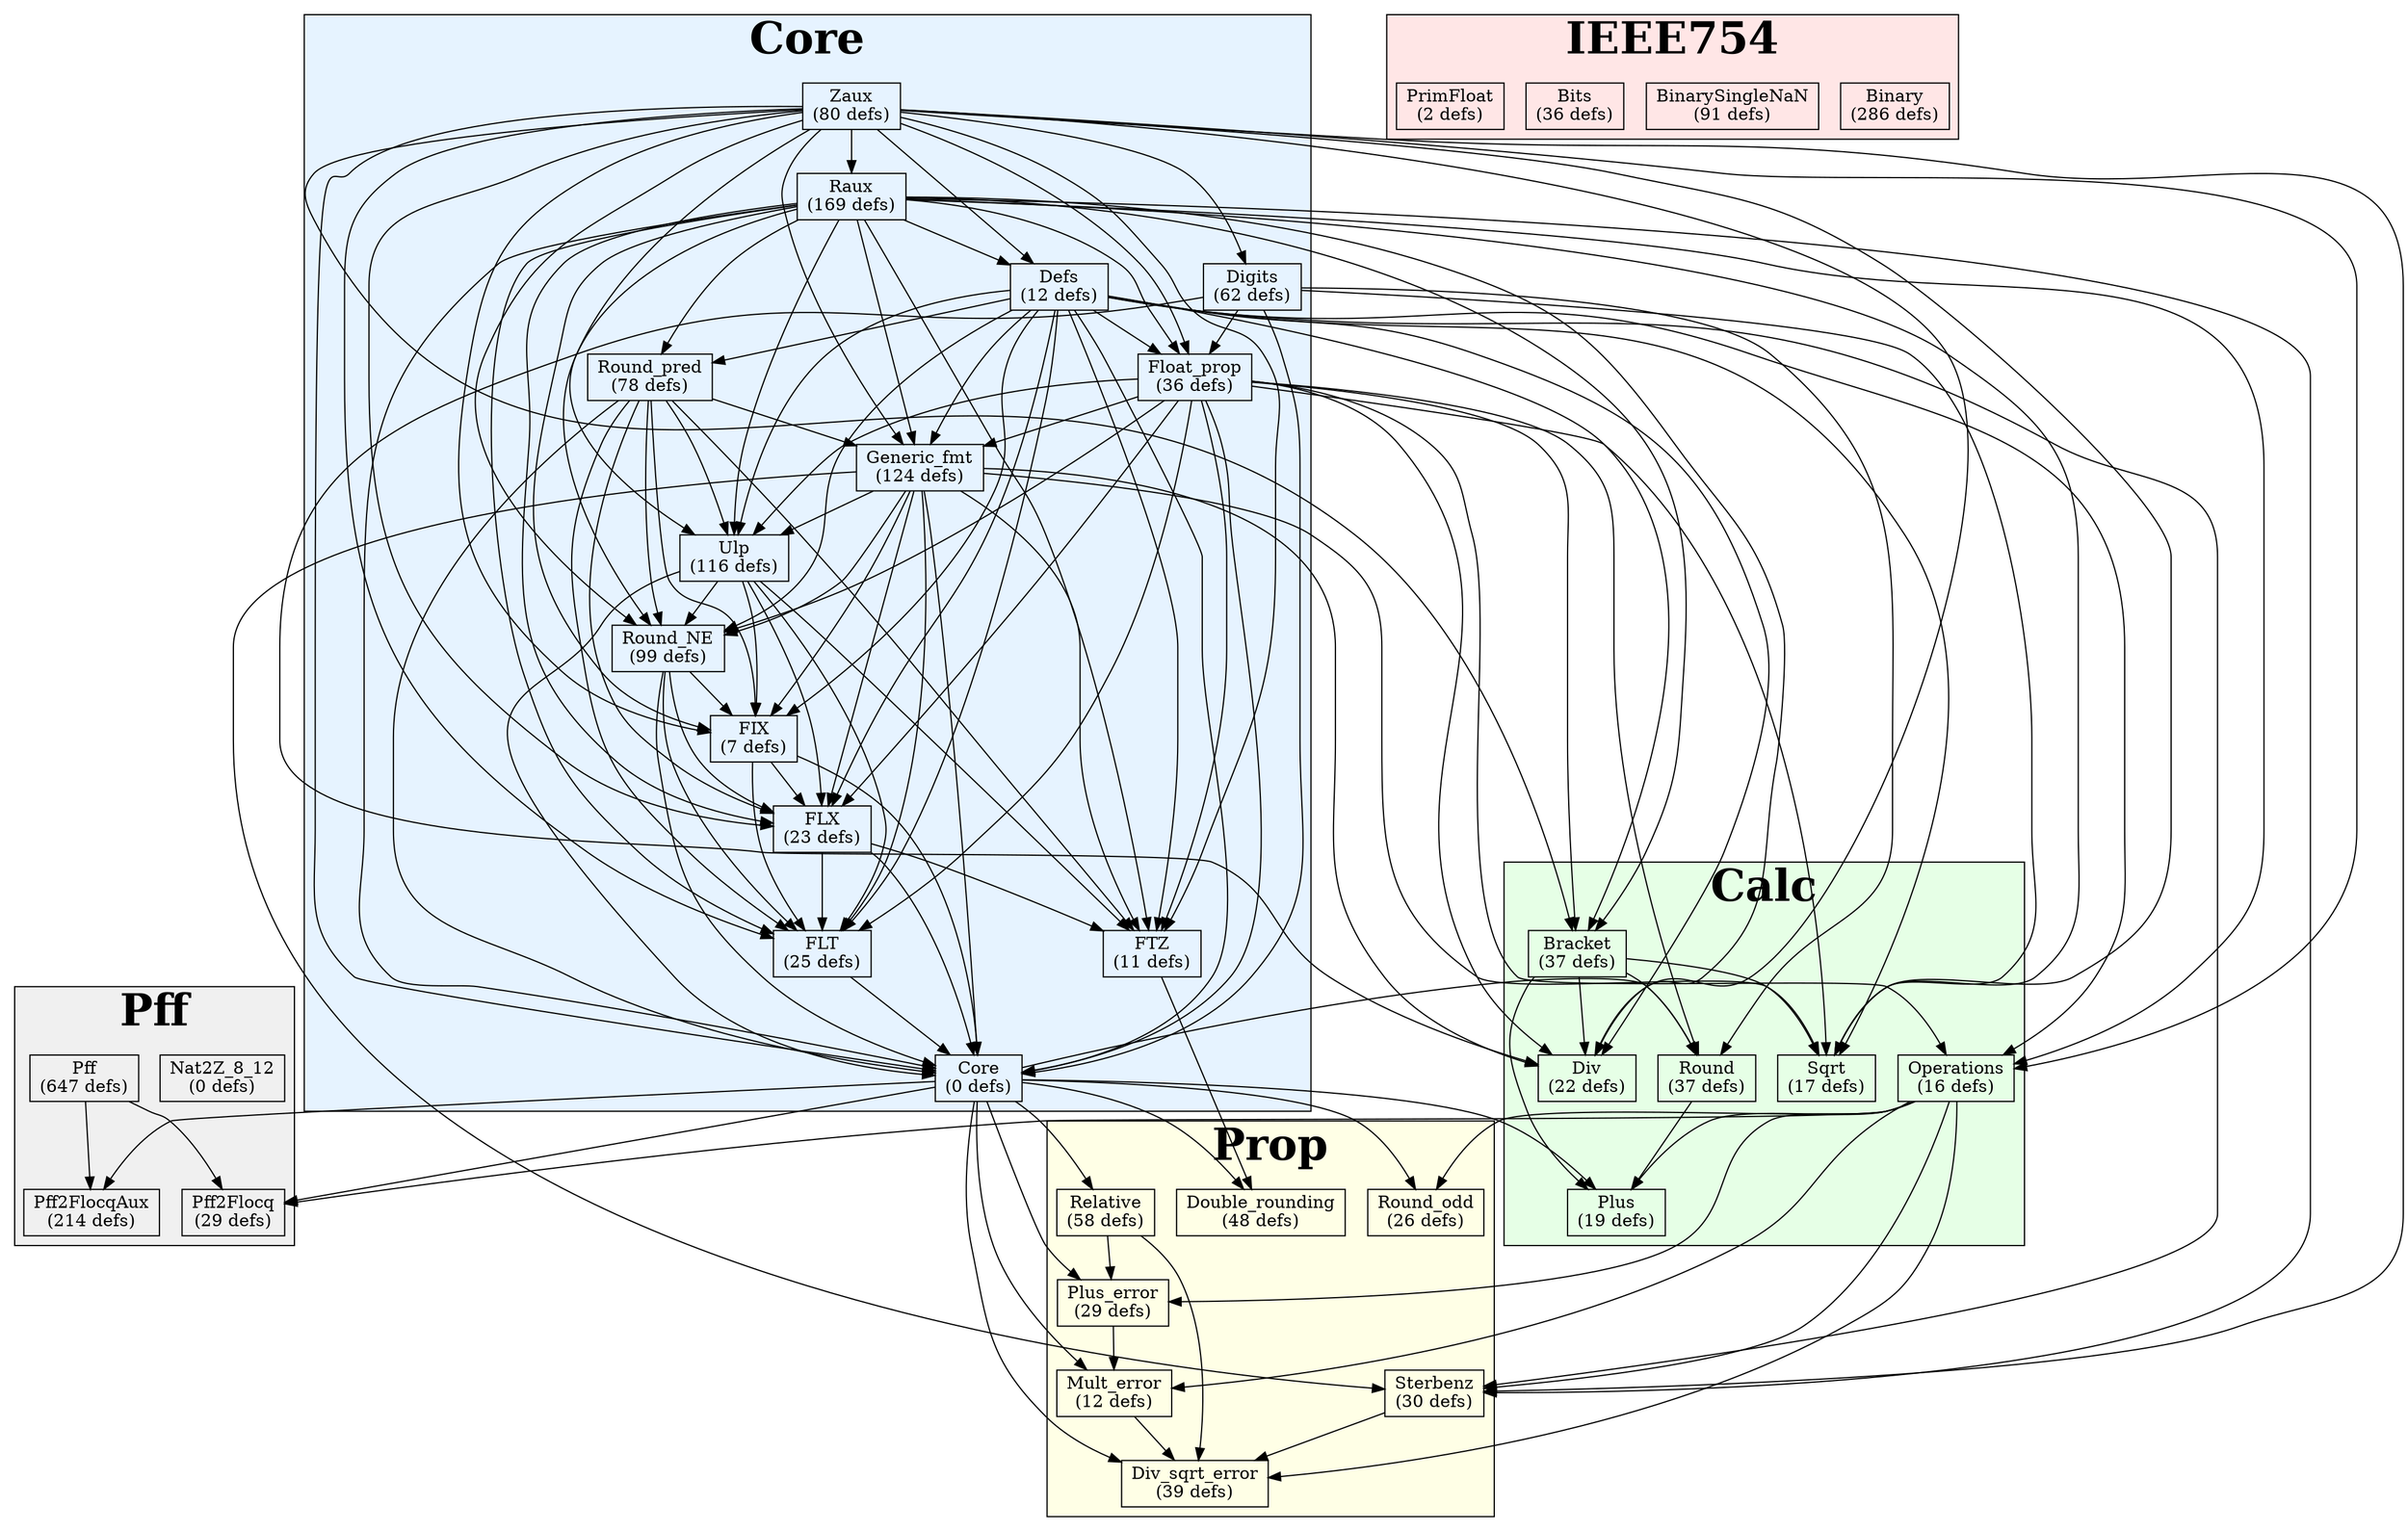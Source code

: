 digraph FlocqDependencies {
  rankdir=TB;
  compound=true;
  
  subgraph cluster_Core {
    label=<<FONT POINT-SIZE="36"><B>Core</B></FONT>>;
    style=filled;
    fillcolor="#E6F3FF";
    src_Core_Core_v [label="Core\n(0 defs)", shape=box];
    src_Core_Defs_v [label="Defs\n(12 defs)", shape=box];
    src_Core_Digits_v [label="Digits\n(62 defs)", shape=box];
    src_Core_FIX_v [label="FIX\n(7 defs)", shape=box];
    src_Core_FLT_v [label="FLT\n(25 defs)", shape=box];
    src_Core_FLX_v [label="FLX\n(23 defs)", shape=box];
    src_Core_FTZ_v [label="FTZ\n(11 defs)", shape=box];
    src_Core_Float_prop_v [label="Float_prop\n(36 defs)", shape=box];
    src_Core_Generic_fmt_v [label="Generic_fmt\n(124 defs)", shape=box];
    src_Core_Raux_v [label="Raux\n(169 defs)", shape=box];
    src_Core_Round_NE_v [label="Round_NE\n(99 defs)", shape=box];
    src_Core_Round_pred_v [label="Round_pred\n(78 defs)", shape=box];
    src_Core_Ulp_v [label="Ulp\n(116 defs)", shape=box];
    src_Core_Zaux_v [label="Zaux\n(80 defs)", shape=box];
  }

  subgraph cluster_Calc {
    label=<<FONT POINT-SIZE="36"><B>Calc</B></FONT>>;
    style=filled;
    fillcolor="#E6FFE6";
    src_Calc_Bracket_v [label="Bracket\n(37 defs)", shape=box];
    src_Calc_Div_v [label="Div\n(22 defs)", shape=box];
    src_Calc_Operations_v [label="Operations\n(16 defs)", shape=box];
    src_Calc_Plus_v [label="Plus\n(19 defs)", shape=box];
    src_Calc_Round_v [label="Round\n(37 defs)", shape=box];
    src_Calc_Sqrt_v [label="Sqrt\n(17 defs)", shape=box];
  }

  subgraph cluster_Prop {
    label=<<FONT POINT-SIZE="36"><B>Prop</B></FONT>>;
    style=filled;
    fillcolor="#FFFFE6";
    src_Prop_Div_sqrt_error_v [label="Div_sqrt_error\n(39 defs)", shape=box];
    src_Prop_Double_rounding_v [label="Double_rounding\n(48 defs)", shape=box];
    src_Prop_Mult_error_v [label="Mult_error\n(12 defs)", shape=box];
    src_Prop_Plus_error_v [label="Plus_error\n(29 defs)", shape=box];
    src_Prop_Relative_v [label="Relative\n(58 defs)", shape=box];
    src_Prop_Round_odd_v [label="Round_odd\n(26 defs)", shape=box];
    src_Prop_Sterbenz_v [label="Sterbenz\n(30 defs)", shape=box];
  }

  subgraph cluster_IEEE754 {
    label=<<FONT POINT-SIZE="36"><B>IEEE754</B></FONT>>;
    style=filled;
    fillcolor="#FFE6E6";
    src_IEEE754_Binary_v [label="Binary\n(286 defs)", shape=box];
    src_IEEE754_BinarySingleNaN_v [label="BinarySingleNaN\n(91 defs)", shape=box];
    src_IEEE754_Bits_v [label="Bits\n(36 defs)", shape=box];
    src_IEEE754_PrimFloat_v [label="PrimFloat\n(2 defs)", shape=box];
  }

  subgraph cluster_Pff {
    label=<<FONT POINT-SIZE="36"><B>Pff</B></FONT>>;
    style=filled;
    fillcolor="#F0F0F0";
    src_Pff_Nat2Z_8_12_v [label="Nat2Z_8_12\n(0 defs)", shape=box];
    src_Pff_Pff_v [label="Pff\n(647 defs)", shape=box];
    src_Pff_Pff2Flocq_v [label="Pff2Flocq\n(29 defs)", shape=box];
    src_Pff_Pff2FlocqAux_v [label="Pff2FlocqAux\n(214 defs)", shape=box];
  }

  // Dependencies
  src_Core_Zaux_v -> src_Core_Raux_v;
  src_Core_Raux_v -> src_Core_Defs_v;
  src_Core_Zaux_v -> src_Core_Defs_v;
  src_Core_Zaux_v -> src_Core_Digits_v;
  src_Core_Defs_v -> src_Core_Float_prop_v;
  src_Core_Digits_v -> src_Core_Float_prop_v;
  src_Core_Raux_v -> src_Core_Float_prop_v;
  src_Core_Zaux_v -> src_Core_Float_prop_v;
  src_Core_Defs_v -> src_Core_Round_pred_v;
  src_Core_Raux_v -> src_Core_Round_pred_v;
  src_Core_Defs_v -> src_Core_Generic_fmt_v;
  src_Core_Float_prop_v -> src_Core_Generic_fmt_v;
  src_Core_Raux_v -> src_Core_Generic_fmt_v;
  src_Core_Round_pred_v -> src_Core_Generic_fmt_v;
  src_Core_Zaux_v -> src_Core_Generic_fmt_v;
  src_Core_Defs_v -> src_Core_Ulp_v;
  src_Core_Float_prop_v -> src_Core_Ulp_v;
  src_Core_Generic_fmt_v -> src_Core_Ulp_v;
  src_Core_Raux_v -> src_Core_Ulp_v;
  src_Core_Round_pred_v -> src_Core_Ulp_v;
  src_Core_Zaux_v -> src_Core_Ulp_v;
  src_Core_Defs_v -> src_Core_Round_NE_v;
  src_Core_Float_prop_v -> src_Core_Round_NE_v;
  src_Core_Generic_fmt_v -> src_Core_Round_NE_v;
  src_Core_Raux_v -> src_Core_Round_NE_v;
  src_Core_Round_pred_v -> src_Core_Round_NE_v;
  src_Core_Ulp_v -> src_Core_Round_NE_v;
  src_Core_Zaux_v -> src_Core_Round_NE_v;
  src_Core_Defs_v -> src_Core_FIX_v;
  src_Core_Generic_fmt_v -> src_Core_FIX_v;
  src_Core_Raux_v -> src_Core_FIX_v;
  src_Core_Round_NE_v -> src_Core_FIX_v;
  src_Core_Round_pred_v -> src_Core_FIX_v;
  src_Core_Ulp_v -> src_Core_FIX_v;
  src_Core_Zaux_v -> src_Core_FIX_v;
  src_Core_Defs_v -> src_Core_FLX_v;
  src_Core_FIX_v -> src_Core_FLX_v;
  src_Core_Float_prop_v -> src_Core_FLX_v;
  src_Core_Generic_fmt_v -> src_Core_FLX_v;
  src_Core_Raux_v -> src_Core_FLX_v;
  src_Core_Round_NE_v -> src_Core_FLX_v;
  src_Core_Round_pred_v -> src_Core_FLX_v;
  src_Core_Ulp_v -> src_Core_FLX_v;
  src_Core_Zaux_v -> src_Core_FLX_v;
  src_Core_Defs_v -> src_Core_FLT_v;
  src_Core_FIX_v -> src_Core_FLT_v;
  src_Core_FLX_v -> src_Core_FLT_v;
  src_Core_Float_prop_v -> src_Core_FLT_v;
  src_Core_Generic_fmt_v -> src_Core_FLT_v;
  src_Core_Raux_v -> src_Core_FLT_v;
  src_Core_Round_NE_v -> src_Core_FLT_v;
  src_Core_Round_pred_v -> src_Core_FLT_v;
  src_Core_Ulp_v -> src_Core_FLT_v;
  src_Core_Zaux_v -> src_Core_FLT_v;
  src_Core_Defs_v -> src_Core_Core_v;
  src_Core_Digits_v -> src_Core_Core_v;
  src_Core_FIX_v -> src_Core_Core_v;
  src_Core_FLT_v -> src_Core_Core_v;
  src_Core_FLX_v -> src_Core_Core_v;
  src_Core_Float_prop_v -> src_Core_Core_v;
  src_Core_Generic_fmt_v -> src_Core_Core_v;
  src_Core_Raux_v -> src_Core_Core_v;
  src_Core_Round_NE_v -> src_Core_Core_v;
  src_Core_Round_pred_v -> src_Core_Core_v;
  src_Core_Ulp_v -> src_Core_Core_v;
  src_Core_Zaux_v -> src_Core_Core_v;
  src_Core_Defs_v -> src_Core_FTZ_v;
  src_Core_FLX_v -> src_Core_FTZ_v;
  src_Core_Float_prop_v -> src_Core_FTZ_v;
  src_Core_Generic_fmt_v -> src_Core_FTZ_v;
  src_Core_Raux_v -> src_Core_FTZ_v;
  src_Core_Round_pred_v -> src_Core_FTZ_v;
  src_Core_Ulp_v -> src_Core_FTZ_v;
  src_Core_Zaux_v -> src_Core_FTZ_v;
  src_Core_Defs_v -> src_Calc_Bracket_v;
  src_Core_Float_prop_v -> src_Calc_Bracket_v;
  src_Core_Raux_v -> src_Calc_Bracket_v;
  src_Core_Zaux_v -> src_Calc_Bracket_v;
  src_Core_Defs_v -> src_Calc_Operations_v;
  src_Core_Float_prop_v -> src_Calc_Operations_v;
  src_Core_Raux_v -> src_Calc_Operations_v;
  src_Core_Zaux_v -> src_Calc_Operations_v;
  src_Calc_Bracket_v -> src_Calc_Div_v;
  src_Core_Defs_v -> src_Calc_Div_v;
  src_Core_Digits_v -> src_Calc_Div_v;
  src_Core_Float_prop_v -> src_Calc_Div_v;
  src_Core_Generic_fmt_v -> src_Calc_Div_v;
  src_Core_Raux_v -> src_Calc_Div_v;
  src_Core_Zaux_v -> src_Calc_Div_v;
  src_Calc_Bracket_v -> src_Calc_Sqrt_v;
  src_Core_Defs_v -> src_Calc_Sqrt_v;
  src_Core_Digits_v -> src_Calc_Sqrt_v;
  src_Core_Float_prop_v -> src_Calc_Sqrt_v;
  src_Core_Generic_fmt_v -> src_Calc_Sqrt_v;
  src_Core_Raux_v -> src_Calc_Sqrt_v;
  src_Core_Zaux_v -> src_Calc_Sqrt_v;
  src_Calc_Bracket_v -> src_Calc_Round_v;
  src_Core_Core_v -> src_Calc_Round_v;
  src_Core_Digits_v -> src_Calc_Round_v;
  src_Core_Float_prop_v -> src_Calc_Round_v;
  src_Calc_Bracket_v -> src_Calc_Plus_v;
  src_Calc_Operations_v -> src_Calc_Plus_v;
  src_Calc_Round_v -> src_Calc_Plus_v;
  src_Core_Core_v -> src_Calc_Plus_v;
  src_Core_Core_v -> src_Prop_Relative_v;
  src_Calc_Operations_v -> src_Prop_Sterbenz_v;
  src_Core_Defs_v -> src_Prop_Sterbenz_v;
  src_Core_Generic_fmt_v -> src_Prop_Sterbenz_v;
  src_Core_Raux_v -> src_Prop_Sterbenz_v;
  src_Core_Zaux_v -> src_Prop_Sterbenz_v;
  src_Calc_Operations_v -> src_Prop_Plus_error_v;
  src_Core_Core_v -> src_Prop_Plus_error_v;
  src_Prop_Relative_v -> src_Prop_Plus_error_v;
  src_Calc_Operations_v -> src_Prop_Mult_error_v;
  src_Core_Core_v -> src_Prop_Mult_error_v;
  src_Prop_Plus_error_v -> src_Prop_Mult_error_v;
  src_Calc_Operations_v -> src_Prop_Div_sqrt_error_v;
  src_Core_Core_v -> src_Prop_Div_sqrt_error_v;
  src_Prop_Mult_error_v -> src_Prop_Div_sqrt_error_v;
  src_Prop_Relative_v -> src_Prop_Div_sqrt_error_v;
  src_Prop_Sterbenz_v -> src_Prop_Div_sqrt_error_v;
  src_Calc_Operations_v -> src_Prop_Round_odd_v;
  src_Core_Core_v -> src_Prop_Round_odd_v;
  src_Core_Core_v -> src_Prop_Double_rounding_v;
  src_Core_FTZ_v -> src_Prop_Double_rounding_v;
  src_Pff_Pff_v -> src_Pff_Pff2FlocqAux_v;
  src_Core_Core_v -> src_Pff_Pff2FlocqAux_v;
  src_Calc_Operations_v -> src_Pff_Pff2Flocq_v;
  src_Core_Core_v -> src_Pff_Pff2Flocq_v;
  src_Pff_Pff_v -> src_Pff_Pff2Flocq_v;
}
